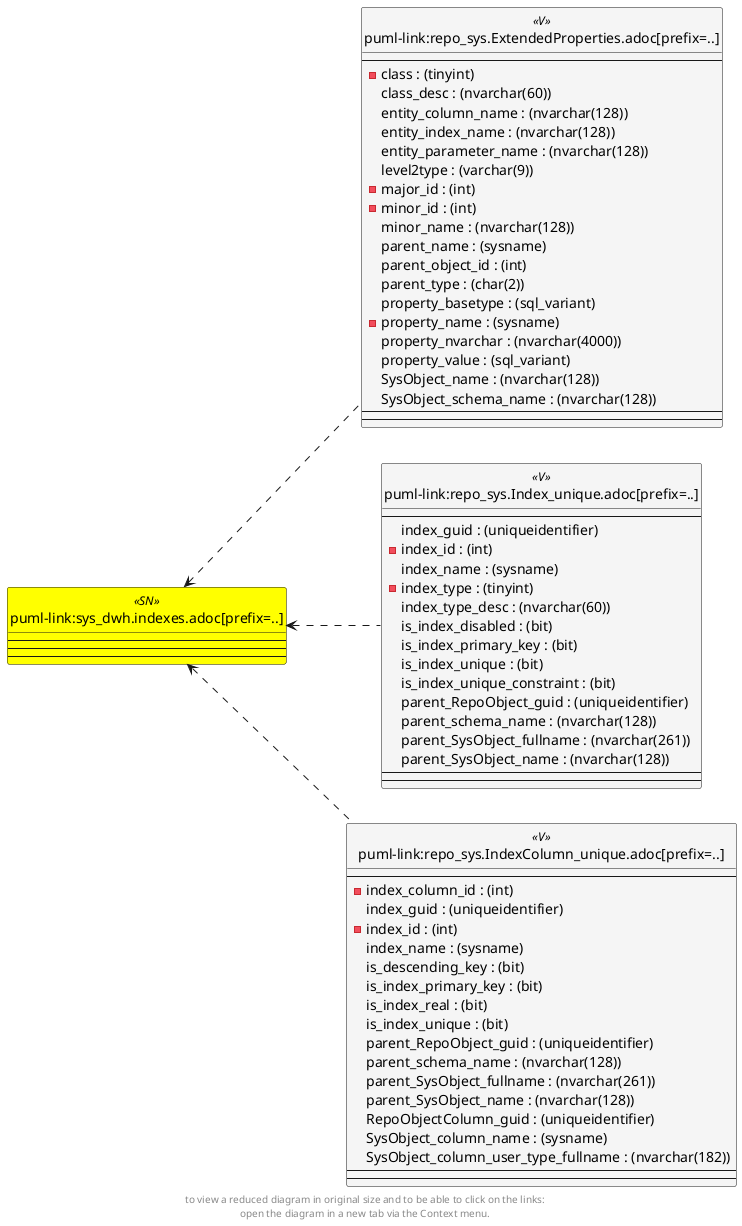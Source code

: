 @startuml
left to right direction
'top to bottom direction
hide circle
'avoide "." issues:
set namespaceSeparator none


skinparam class {
  BackgroundColor White
  BackgroundColor<<FN>> Yellow
  BackgroundColor<<FS>> Yellow
  BackgroundColor<<FT>> LightGray
  BackgroundColor<<IF>> Yellow
  BackgroundColor<<IS>> Yellow
  BackgroundColor<<P>> Aqua
  BackgroundColor<<PC>> Aqua
  BackgroundColor<<SN>> Yellow
  BackgroundColor<<SO>> SlateBlue
  BackgroundColor<<TF>> LightGray
  BackgroundColor<<TR>> Tomato
  BackgroundColor<<U>> White
  BackgroundColor<<V>> WhiteSmoke
  BackgroundColor<<X>> Aqua
}


entity "puml-link:repo_sys.ExtendedProperties.adoc[prefix=..]" as repo_sys.ExtendedProperties << V >> {
  --
  - class : (tinyint)
  class_desc : (nvarchar(60))
  entity_column_name : (nvarchar(128))
  entity_index_name : (nvarchar(128))
  entity_parameter_name : (nvarchar(128))
  level2type : (varchar(9))
  - major_id : (int)
  - minor_id : (int)
  minor_name : (nvarchar(128))
  parent_name : (sysname)
  parent_object_id : (int)
  parent_type : (char(2))
  property_basetype : (sql_variant)
  - property_name : (sysname)
  property_nvarchar : (nvarchar(4000))
  property_value : (sql_variant)
  SysObject_name : (nvarchar(128))
  SysObject_schema_name : (nvarchar(128))
  --
  --
}

entity "puml-link:repo_sys.Index_unique.adoc[prefix=..]" as repo_sys.Index_unique << V >> {
  --
  index_guid : (uniqueidentifier)
  - index_id : (int)
  index_name : (sysname)
  - index_type : (tinyint)
  index_type_desc : (nvarchar(60))
  is_index_disabled : (bit)
  is_index_primary_key : (bit)
  is_index_unique : (bit)
  is_index_unique_constraint : (bit)
  parent_RepoObject_guid : (uniqueidentifier)
  parent_schema_name : (nvarchar(128))
  parent_SysObject_fullname : (nvarchar(261))
  parent_SysObject_name : (nvarchar(128))
  --
  --
}

entity "puml-link:repo_sys.IndexColumn_unique.adoc[prefix=..]" as repo_sys.IndexColumn_unique << V >> {
  --
  - index_column_id : (int)
  index_guid : (uniqueidentifier)
  - index_id : (int)
  index_name : (sysname)
  is_descending_key : (bit)
  is_index_primary_key : (bit)
  is_index_real : (bit)
  is_index_unique : (bit)
  parent_RepoObject_guid : (uniqueidentifier)
  parent_schema_name : (nvarchar(128))
  parent_SysObject_fullname : (nvarchar(261))
  parent_SysObject_name : (nvarchar(128))
  RepoObjectColumn_guid : (uniqueidentifier)
  SysObject_column_name : (sysname)
  SysObject_column_user_type_fullname : (nvarchar(182))
  --
  --
}

entity "puml-link:sys_dwh.indexes.adoc[prefix=..]" as sys_dwh.indexes << SN >> {
  --
  --
  --
}

sys_dwh.indexes <.. repo_sys.Index_unique
sys_dwh.indexes <.. repo_sys.ExtendedProperties
sys_dwh.indexes <.. repo_sys.IndexColumn_unique

footer
to view a reduced diagram in original size and to be able to click on the links:
open the diagram in a new tab via the Context menu.
end footer

@enduml

